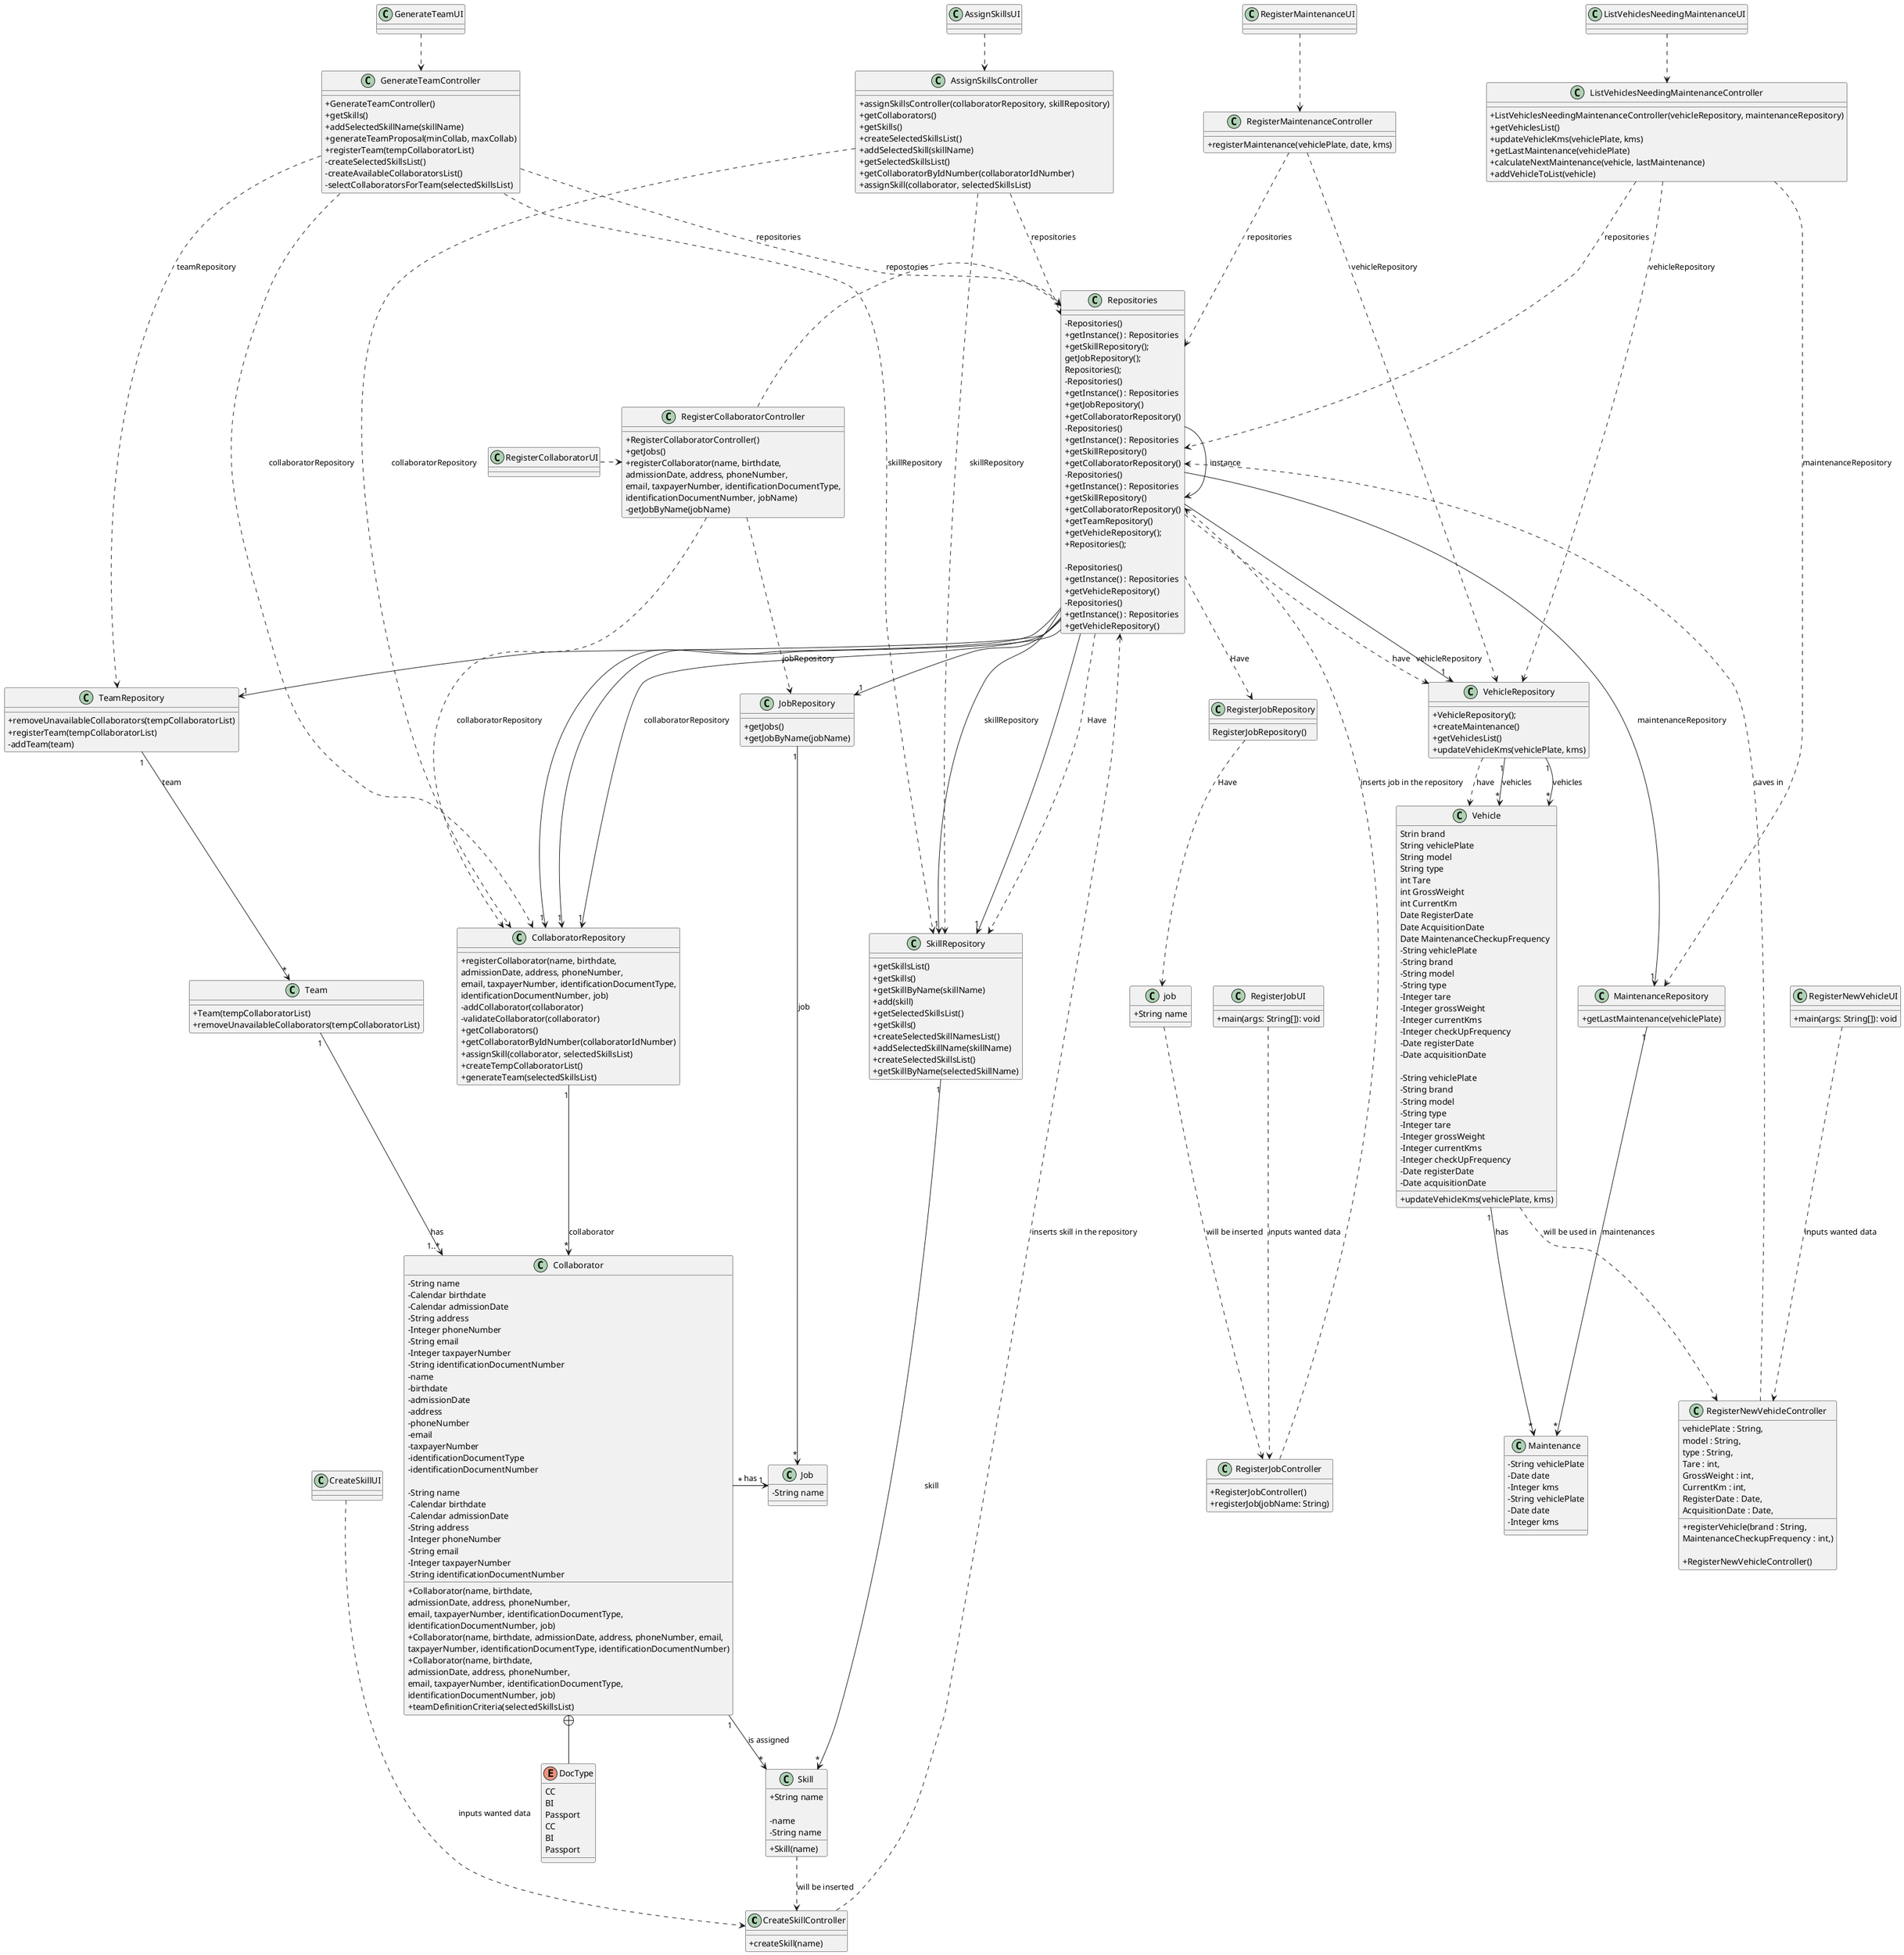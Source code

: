@startuml
skinparam classAttributeIconSize 0

class CreateSkillController {
    +createSkill(name)
}


class CreateSkillUI {

}

class Skill
 {
    +String name

 }
 class Repositories {
     - Repositories()
     + getInstance() : Repositories
     + getSkillRepository();
 }

 class SkillRepository {
     + getSkillsList()
 }


 class Repositories {
     getJobRepository();
     Repositories();
 }
 class RegisterJobController {
     + RegisterJobController()
     + registerJob(jobName: String)

 }

 class RegisterJobUI {
     +main(args: String[]): void
 }

 class RegisterJobRepository {
     RegisterJobRepository()
 }
 class job{
     +String name
 }

class RegisterCollaboratorController
{
    + RegisterCollaboratorController()
    + getJobs()
    + registerCollaborator(name, birthdate,\nadmissionDate, address, phoneNumber,\nemail, taxpayerNumber, identificationDocumentType,\nidentificationDocumentNumber, jobName)
    - getJobByName(jobName)
}
class Repositories
{
    - Repositories()
    + getInstance() : Repositories
    + getJobRepository()
    + getCollaboratorRepository()
}

class JobRepository
{
    + getJobs()
    + getJobByName(jobName)
}

class CollaboratorRepository
{
    + registerCollaborator(name, birthdate,\nadmissionDate, address, phoneNumber,\nemail, taxpayerNumber, identificationDocumentType,\nidentificationDocumentNumber, job)
    - addCollaborator(collaborator)
    - validateCollaborator(collaborator)
}

class Collaborator
{
    - String name
    - Calendar birthdate
    - Calendar admissionDate
    - String address
    - Integer phoneNumber
    - String email
    - Integer taxpayerNumber
    - String identificationDocumentNumber
    + Collaborator(name, birthdate,\nadmissionDate, address, phoneNumber,\nemail, taxpayerNumber, identificationDocumentType,\nidentificationDocumentNumber, job)
}

enum DocType
{
    CC
    BI
    Passport
}

class Job
{
    - String name
}
class Skill
{
    - name
    + Skill(name)
}

class Collaborator {
    - name
    - birthdate
    - admissionDate
    - address
    - phoneNumber
    - email
    - taxpayerNumber
    - identificationDocumentType
    - identificationDocumentNumber
    + Collaborator(name, birthdate, admissionDate, address, phoneNumber, email, \ntaxpayerNumber, identificationDocumentType, identificationDocumentNumber)

}

class AssignSkillsController {
    + assignSkillsController(collaboratorRepository, skillRepository)
    + getCollaborators()
    + getSkills()
    + createSelectedSkillsList()
    + addSelectedSkill(skillName)
    + getSelectedSkillsList()
    + getCollaboratorByIdNumber(collaboratorIdNumber)
    + assignSkill(collaborator, selectedSkillsList)
}

class AssignSkillsUI {
}

class Repositories {
    - Repositories()
    + getInstance() : Repositories
    + getSkillRepository()
    + getCollaboratorRepository()
}

class SkillRepository {
    + getSkills()
    + getSkillByName(skillName)
    + add(skill)
    + getSelectedSkillsList()
}

class CollaboratorRepository {
    + getCollaborators()
    + getCollaboratorByIdNumber(collaboratorIdNumber)
    + assignSkill(collaborator, selectedSkillsList)
}
class GenerateTeamUI
{

}

class GenerateTeamController
{
    + GenerateTeamController()
    + getSkills()
    + addSelectedSkillName(skillName)
    + generateTeamProposal(minCollab, maxCollab)
    + registerTeam(tempCollaboratorList)
    - createSelectedSkillsList()
    - createAvailableCollaboratorsList()
    - selectCollaboratorsForTeam(selectedSkillsList)
}
'###############################################
'Confirmar o pq do construtor ter os repositórios no exemplo
'###############################################

class Repositories
{
    - Repositories()
    + getInstance() : Repositories
    + getSkillRepository()
    + getCollaboratorRepository()
    + getTeamRepository()
}



class SkillRepository
{
    + getSkills()
    + createSelectedSkillNamesList()
    + addSelectedSkillName(skillName)
    + createSelectedSkillsList()
    + getSkillByName(selectedSkillName)
}

class CollaboratorRepository
{
    + createTempCollaboratorList()
    + generateTeam(selectedSkillsList)
}

class TeamRepository
{
    + removeUnavailableCollaborators(tempCollaboratorList)
    + registerTeam(tempCollaboratorList)
    - addTeam(team)
}

class Collaborator
{
    - String name
    - Calendar birthdate
    - Calendar admissionDate
    - String address
    - Integer phoneNumber
    - String email
    - Integer taxpayerNumber
    - String identificationDocumentNumber
    + Collaborator(name, birthdate,\nadmissionDate, address, phoneNumber,\nemail, taxpayerNumber, identificationDocumentType,\nidentificationDocumentNumber, job)
    + teamDefinitionCriteria(selectedSkillsList)
}

enum DocType
{
    CC
    BI
    Passport
}

class Skill
{
    - String name
}

class Team
{
    + Team(tempCollaboratorList)
    + removeUnavailableCollaborators(tempCollaboratorList)
}
class RegisterNewVehicleController {
    + registerVehicle(brand : String,
                           vehiclePlate : String,
                           model : String,
                           type : String,
                           Tare : int,
                           GrossWeight : int,
                           CurrentKm : int,
                           RegisterDate : Date,
                           AcquisitionDate : Date,
                           MaintenanceCheckupFrequency : int,)

                           + RegisterNewVehicleController()
     }

class RegisterNewVehicleUI {
    +main(args: String[]): void
}

class Repositories{
    + getVehicleRepository();
    +Repositories();

}
class VehicleRepository{
    + VehicleRepository();
}

class Vehicle {
    Strin brand
    String vehiclePlate
    String model
    String type
    int Tare
    int GrossWeight
    int CurrentKm
    Date RegisterDate
    Date AcquisitionDate
    Date MaintenanceCheckupFrequency
}
class RegisterMaintenanceController {
    +registerMaintenance(vehiclePlate, date, kms)
}


class RegisterMaintenanceUI {
}

class Vehicle {
  - String vehiclePlate
      - String brand
      - String model
      - String type
      - Integer tare
      - Integer grossWeight
      - Integer currentKms
            - Integer checkUpFrequency
      - Date registerDate
      - Date acquisitionDate

}
class Repositories {
    - Repositories()
    + getInstance() : Repositories
    + getVehicleRepository()
}


class Maintenance {
    - String vehiclePlate
    - Date date
    - Integer kms
}
class VehicleRepository {
    + createMaintenance()
}
class Vehicle {
  - String vehiclePlate
  - String brand
  - String model
  - String type
  - Integer tare
  - Integer grossWeight
  - Integer currentKms
  - Integer checkUpFrequency
  - Date registerDate
  - Date acquisitionDate
  + updateVehicleKms(vehiclePlate, kms)
}

class Maintenance {
    - String vehiclePlate
    - Date date
    - Integer kms
}

class ListVehiclesNeedingMaintenanceUI {
}

class ListVehiclesNeedingMaintenanceController {
    + ListVehiclesNeedingMaintenanceController(vehicleRepository, maintenanceRepository)
    + getVehiclesList()
    + updateVehicleKms(vehiclePlate, kms)
    + getLastMaintenance(vehiclePlate)
    + calculateNextMaintenance(vehicle, lastMaintenance)
    + addVehicleToList(vehicle)

}

class Repositories {
    - Repositories()
    + getInstance() : Repositories
    + getVehicleRepository()
}

class VehicleRepository {
    + getVehiclesList()
    + updateVehicleKms(vehiclePlate, kms)
}

class MaintenanceRepository {
    + getLastMaintenance(vehiclePlate)
}
Repositories --> "1" JobRepository
Repositories ---> "1" CollaboratorRepository
Repositories --> "1" VehicleRepository: vehicleRepository
Repositories ---> "1" MaintenanceRepository: maintenanceRepository
Repositories ..> VehicleRepository : have
Repositories --> "1" SkillRepository
Repositories --> "1" CollaboratorRepository
Repositories --> "1" TeamRepository
Repositories ---> "1" SkillRepository: skillRepository
Repositories ---> "1" CollaboratorRepository: collaboratorRepository
Repositories -> Repositories : instance
Repositories ..> RegisterJobRepository : Have
Repositories ..> SkillRepository : Have

ListVehiclesNeedingMaintenanceController ...> Repositories: repositories
ListVehiclesNeedingMaintenanceController ..> VehicleRepository: vehicleRepository
ListVehiclesNeedingMaintenanceController ...> MaintenanceRepository: maintenanceRepository
ListVehiclesNeedingMaintenanceUI ..> ListVehiclesNeedingMaintenanceController

VehicleRepository "1" --> "*" Vehicle : vehicles

MaintenanceRepository "1" --> "*" Maintenance : maintenances

SkillRepository "1" --> "*" Skill: skill

CollaboratorRepository "1" --> "*" Collaborator : collaborator

TeamRepository "1" --> "*" Team: team

VehicleRepository ..> Vehicle : have

JobRepository "1" -> "*" Job : job

 RegisterJobRepository ..> job : Have


RegisterMaintenanceUI ..> RegisterMaintenanceController
RegisterMaintenanceController ...> Repositories: repositories
RegisterMaintenanceController ..> VehicleRepository: vehicleRepository

VehicleRepository "1" --> "*" Vehicle : vehicles
RegisterNewVehicleUI ..> RegisterNewVehicleController : inputs wanted data
RegisterNewVehicleController ..> Repositories : «saves in»

Vehicle "1" --> "*" Maintenance : has
Vehicle ..> RegisterNewVehicleController : will be used in


GenerateTeamUI ..> GenerateTeamController
GenerateTeamController ...> Repositories : repositories
GenerateTeamController ...> CollaboratorRepository : collaboratorRepository
GenerateTeamController ...> SkillRepository : skillRepository
GenerateTeamController ...> TeamRepository : teamRepository

Team "1" --> "1..*" Collaborator: has

Collaborator +-- DocType
Collaborator "1" --> "*" Skill: is assigned
Collaborator "*" -> "1" Job : has

job ..> RegisterJobController : will be inserted

Skill ..> CreateSkillController : will be inserted

AssignSkillsUI ..> AssignSkillsController
AssignSkillsController ...> Repositories: repositories
AssignSkillsController ..> SkillRepository: skillRepository
AssignSkillsController ..> CollaboratorRepository: collaboratorRepository

RegisterCollaboratorUI .> RegisterCollaboratorController
RegisterCollaboratorController .> Repositories : repostories
RegisterCollaboratorController ..> JobRepository : jobRepository
RegisterCollaboratorController ..> CollaboratorRepository : collaboratorRepository

 RegisterJobUI ..> RegisterJobController: inputs wanted data
 RegisterJobController ..> Repositories : inserts job in the repository

CreateSkillUI ...> CreateSkillController: inputs wanted data
CreateSkillController ..> Repositories : inserts skill in the repository


@enduml
